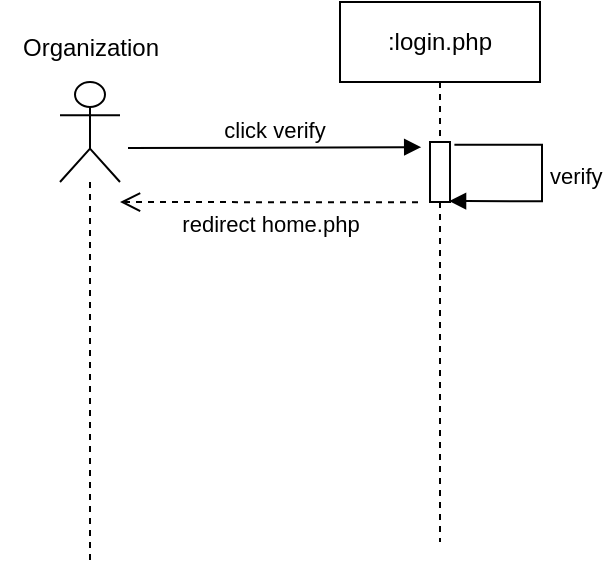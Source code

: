 <mxfile version="21.2.8" type="device">
  <diagram id="p1WFtV5cTaJLbCV86L4F" name="Page-1">
    <mxGraphModel dx="1276" dy="614" grid="1" gridSize="10" guides="1" tooltips="1" connect="1" arrows="1" fold="1" page="1" pageScale="1" pageWidth="1169" pageHeight="827" math="0" shadow="0">
      <root>
        <mxCell id="0" />
        <mxCell id="1" parent="0" />
        <mxCell id="OlgEAX7LOhgStRy0H8mc-7" value=":login.php" style="shape=umlLifeline;perimeter=lifelinePerimeter;whiteSpace=wrap;html=1;container=0;collapsible=0;recursiveResize=0;outlineConnect=0;" parent="1" vertex="1">
          <mxGeometry x="455" y="210" width="100" height="270" as="geometry" />
        </mxCell>
        <mxCell id="BHGGA8FH1MstIcf6RSHf-21" value="click verify" style="html=1;verticalAlign=bottom;endArrow=block;rounded=0;elbow=vertical;entryX=-0.44;entryY=0.086;entryDx=0;entryDy=0;entryPerimeter=0;" parent="1" target="S-pnIlsCrrtqywDC8EOS-4" edge="1">
          <mxGeometry width="80" relative="1" as="geometry">
            <mxPoint x="349" y="283" as="sourcePoint" />
            <mxPoint x="489" y="280.0" as="targetPoint" />
          </mxGeometry>
        </mxCell>
        <mxCell id="mJ_MDuSwQOCXob1QKFZ1-4" value="" style="shape=umlLifeline;participant=umlActor;perimeter=lifelinePerimeter;whiteSpace=wrap;html=1;container=0;collapsible=0;recursiveResize=0;verticalAlign=top;spacingTop=36;outlineConnect=0;fontFamily=Helvetica;fontSize=12;fontColor=default;align=center;strokeColor=default;fillColor=default;size=50;" parent="1" vertex="1">
          <mxGeometry x="315" y="250" width="30" height="240" as="geometry" />
        </mxCell>
        <mxCell id="BHGGA8FH1MstIcf6RSHf-15" value="Organization" style="text;html=1;align=center;verticalAlign=middle;resizable=0;points=[];autosize=1;strokeColor=none;fillColor=none;container=0;" parent="1" vertex="1">
          <mxGeometry x="285" y="217.5" width="90" height="30" as="geometry" />
        </mxCell>
        <mxCell id="S-pnIlsCrrtqywDC8EOS-4" value="" style="html=1;points=[];perimeter=orthogonalPerimeter;container=0;" parent="1" vertex="1">
          <mxGeometry x="500" y="280" width="10" height="30" as="geometry" />
        </mxCell>
        <mxCell id="S-pnIlsCrrtqywDC8EOS-5" value="&lt;font style=&quot;font-size: 11px;&quot;&gt;verify&lt;/font&gt;" style="edgeStyle=orthogonalEdgeStyle;html=1;align=left;spacingLeft=2;endArrow=block;rounded=0;exitX=1.22;exitY=0.045;exitDx=0;exitDy=0;exitPerimeter=0;entryX=0.953;entryY=0.985;entryDx=0;entryDy=0;entryPerimeter=0;" parent="1" source="S-pnIlsCrrtqywDC8EOS-4" target="S-pnIlsCrrtqywDC8EOS-4" edge="1">
          <mxGeometry relative="1" as="geometry">
            <mxPoint x="490" y="289.313" as="sourcePoint" />
            <Array as="points">
              <mxPoint x="556" y="281" />
              <mxPoint x="556" y="310" />
            </Array>
            <mxPoint x="486" y="307.934" as="targetPoint" />
          </mxGeometry>
        </mxCell>
        <mxCell id="S-pnIlsCrrtqywDC8EOS-8" value="redirect home.php" style="html=1;verticalAlign=bottom;endArrow=open;dashed=1;endSize=8;rounded=0;elbow=vertical;" parent="1" edge="1">
          <mxGeometry x="-0.007" y="20" relative="1" as="geometry">
            <mxPoint x="494" y="310.13" as="sourcePoint" />
            <mxPoint x="345" y="309.997" as="targetPoint" />
            <mxPoint as="offset" />
            <Array as="points">
              <mxPoint x="460" y="310.13" />
            </Array>
          </mxGeometry>
        </mxCell>
      </root>
    </mxGraphModel>
  </diagram>
</mxfile>
